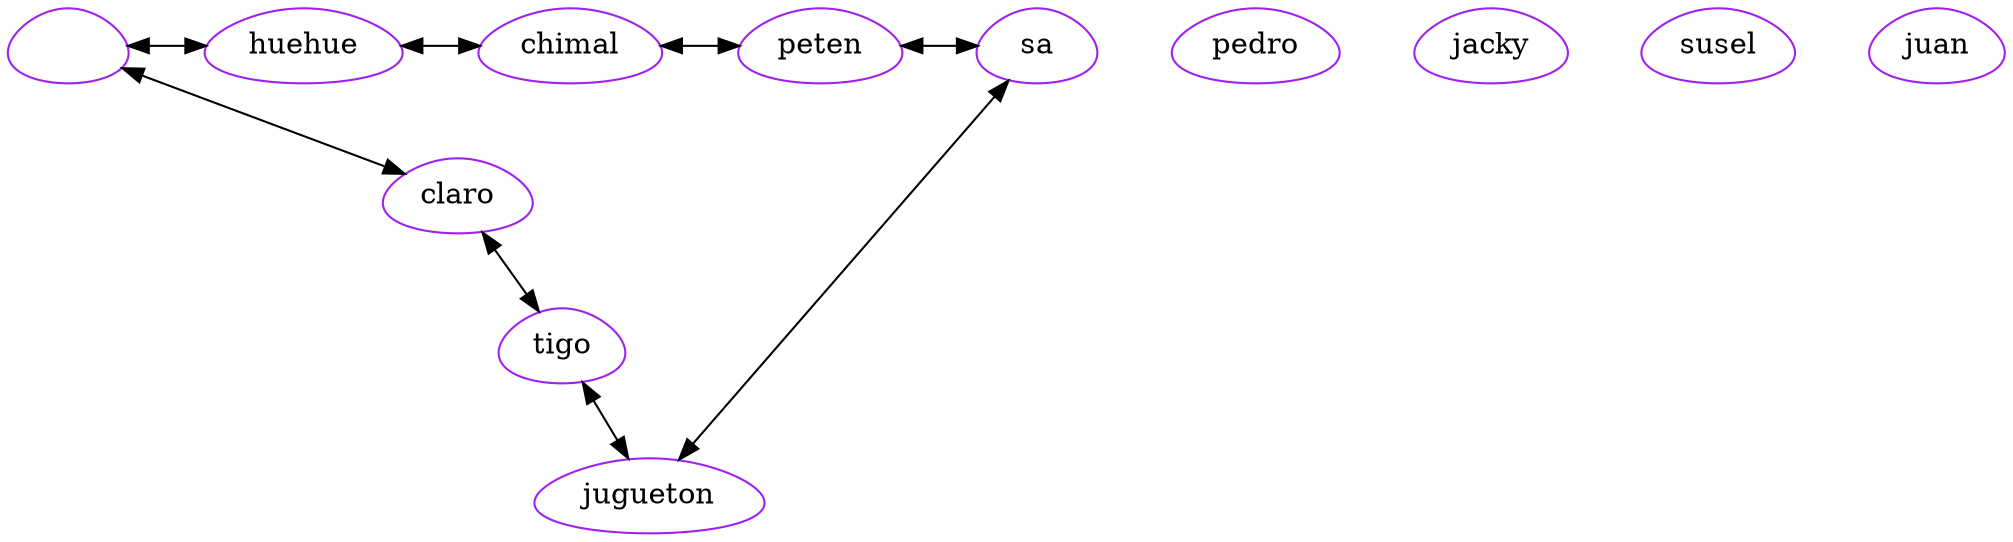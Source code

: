 digraph G{
 rankdir = TB
 node [shape = egg, color = purple];
graph[nodesep = 0.5];
node0 [label=""];
huehue[label = "huehue" ]; 
chimal[label = "chimal" ]; 
peten[label = "peten" ]; 
sa[label = "sa" ]; 
node0->huehue[dir=both];  
huehue->chimal[dir=both];  
chimal->peten[dir=both];  
peten->sa[dir=both];  
claro[label = "claro" ]
tigo[label = "tigo" ]
jugueton[label = "jugueton" ]
sa[label = "sa" ]
node0->claro[dir=both];
claro->tigo[dir=both];
tigo->jugueton[dir=both];
jugueton->sa[dir=both];
pedro[label="pedro"]
jacky[label="jacky"]
jacky[label="jacky"]
jacky[label="jacky"]
susel[label="susel"]
susel[label="susel"]
susel[label="susel"]
susel[label="susel"]
juan[label="juan"]
juan[label="juan"]
juan[label="juan"]
juan[label="juan"]
sa[label="sa"]
sa[label="sa"]
sa[label="sa"]
sa[label="sa"]
{rank=same; node0; huehue; chimal; peten; sa;}}